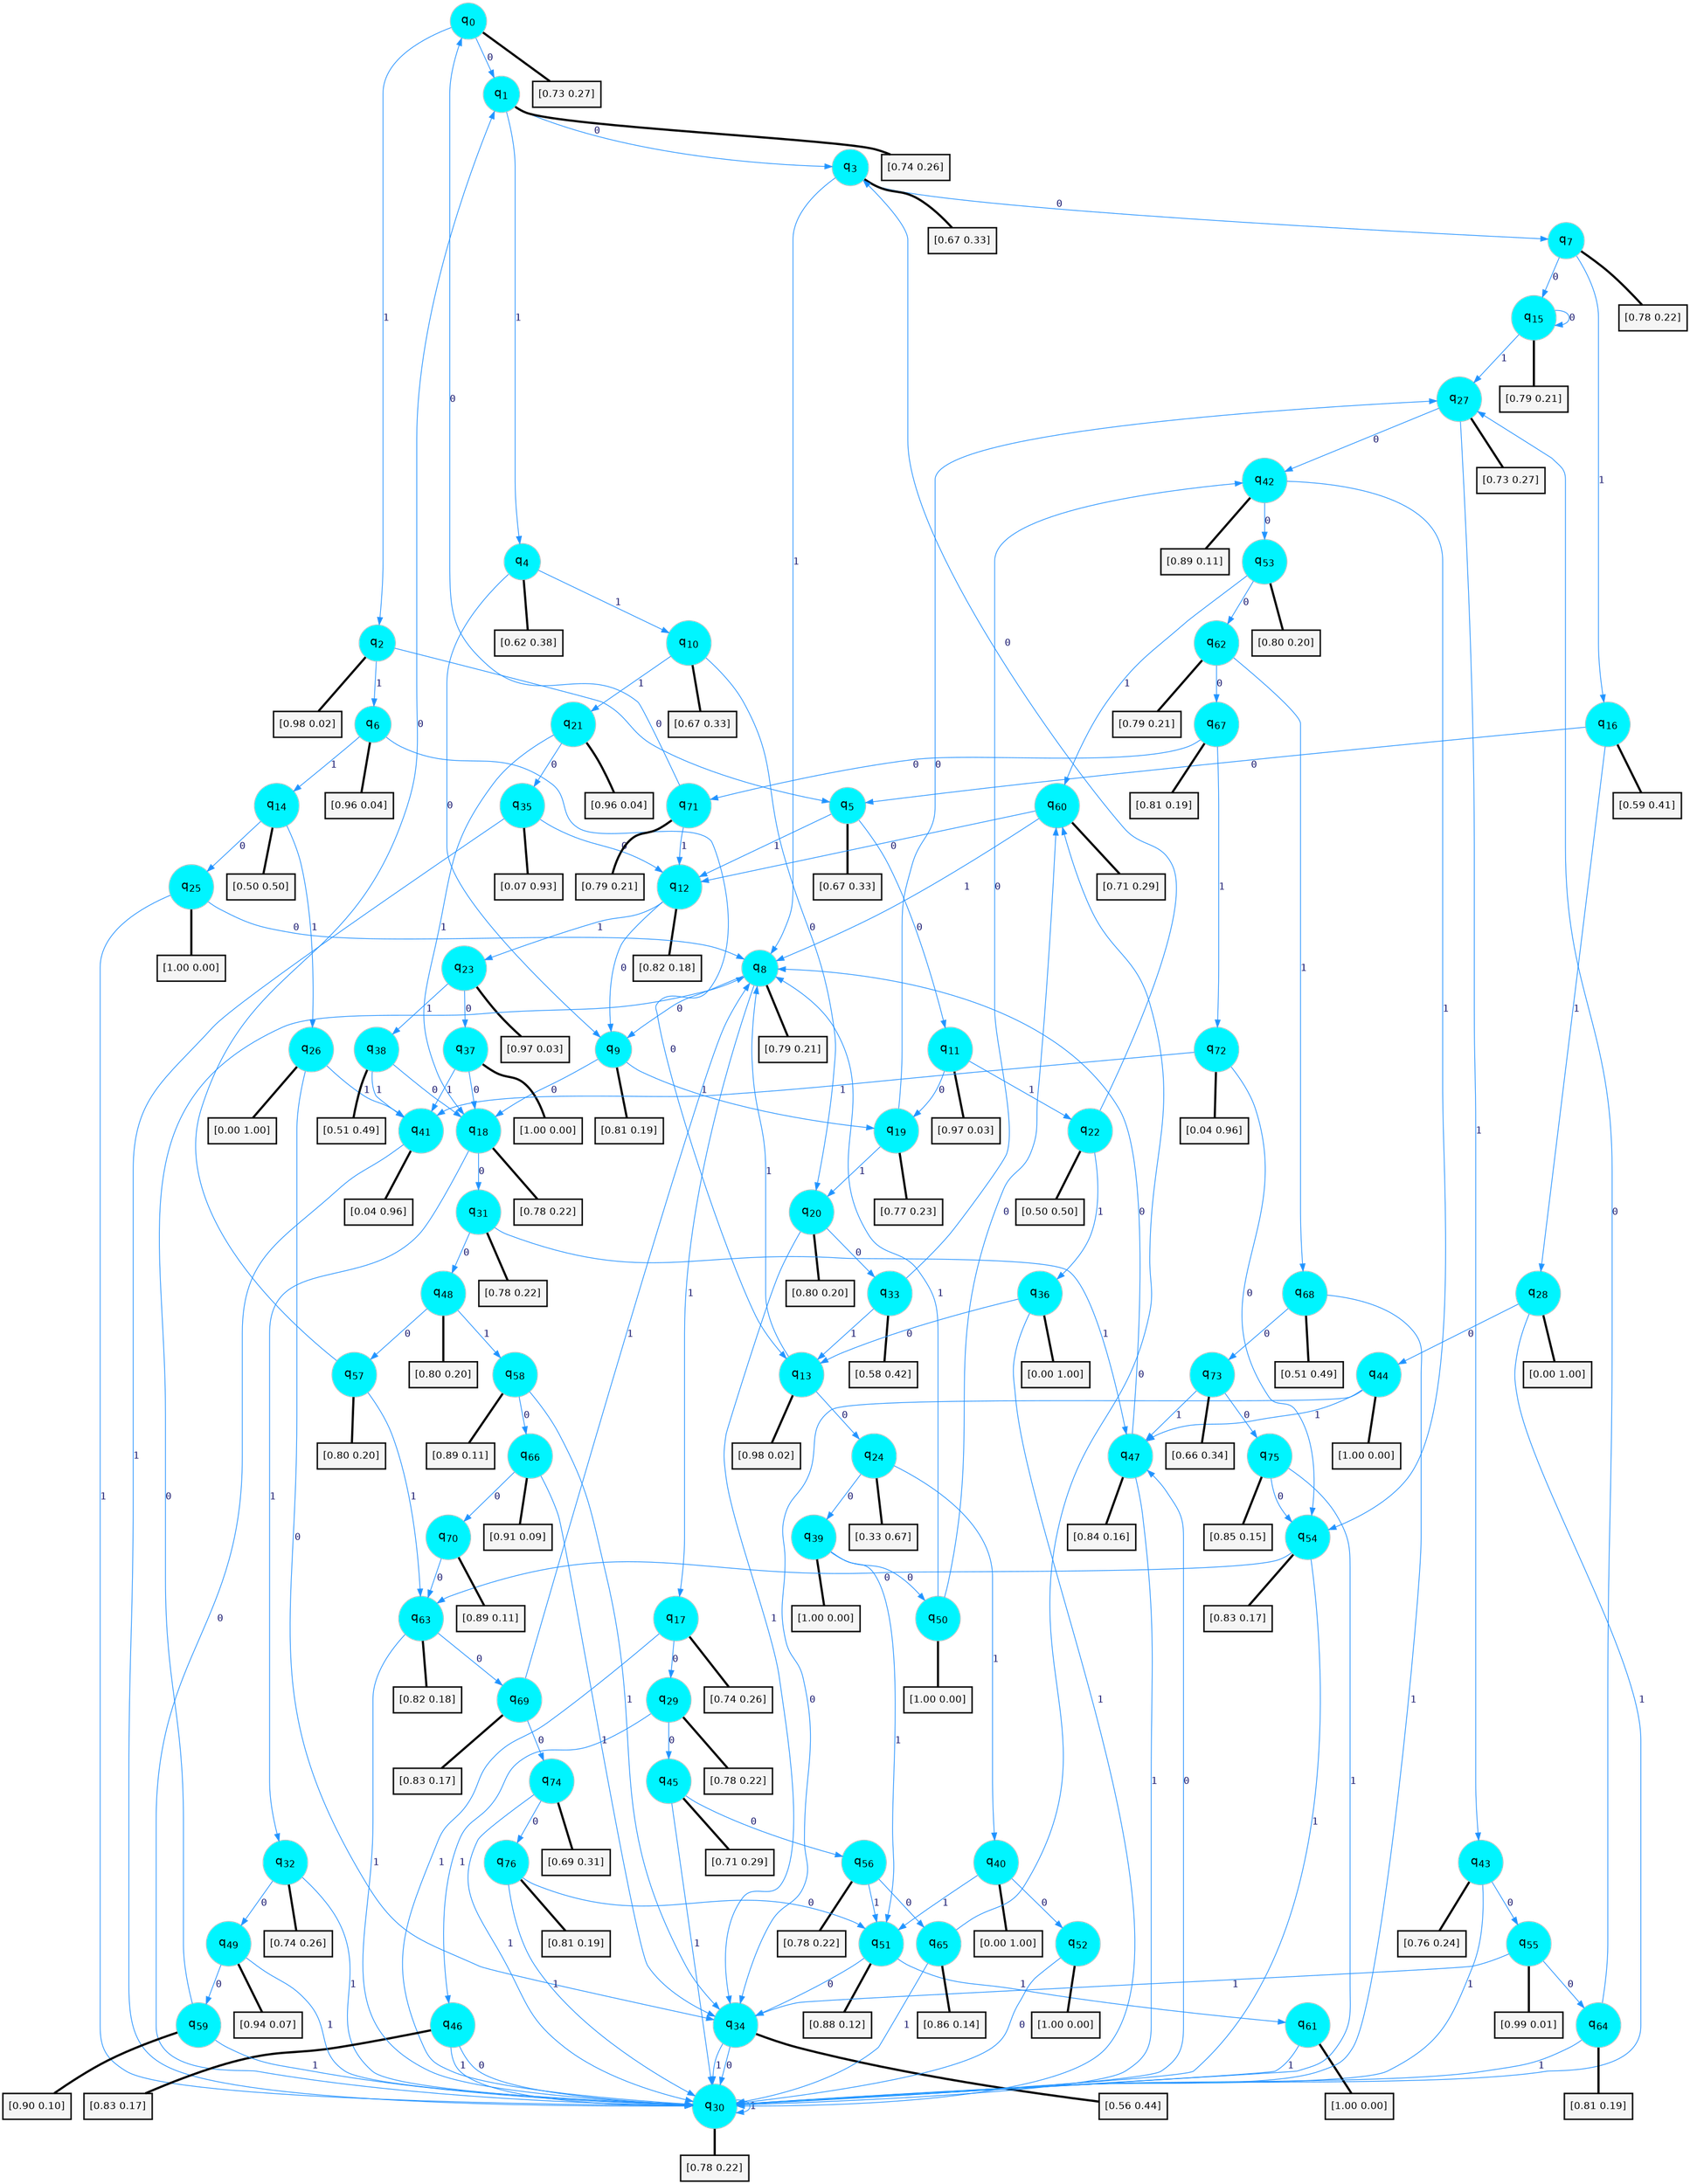 digraph G {
graph [
bgcolor=transparent, dpi=300, rankdir=TD, size="40,25"];
node [
color=gray, fillcolor=turquoise1, fontcolor=black, fontname=Helvetica, fontsize=16, fontweight=bold, shape=circle, style=filled];
edge [
arrowsize=1, color=dodgerblue1, fontcolor=midnightblue, fontname=courier, fontweight=bold, penwidth=1, style=solid, weight=20];
0[label=<q<SUB>0</SUB>>];
1[label=<q<SUB>1</SUB>>];
2[label=<q<SUB>2</SUB>>];
3[label=<q<SUB>3</SUB>>];
4[label=<q<SUB>4</SUB>>];
5[label=<q<SUB>5</SUB>>];
6[label=<q<SUB>6</SUB>>];
7[label=<q<SUB>7</SUB>>];
8[label=<q<SUB>8</SUB>>];
9[label=<q<SUB>9</SUB>>];
10[label=<q<SUB>10</SUB>>];
11[label=<q<SUB>11</SUB>>];
12[label=<q<SUB>12</SUB>>];
13[label=<q<SUB>13</SUB>>];
14[label=<q<SUB>14</SUB>>];
15[label=<q<SUB>15</SUB>>];
16[label=<q<SUB>16</SUB>>];
17[label=<q<SUB>17</SUB>>];
18[label=<q<SUB>18</SUB>>];
19[label=<q<SUB>19</SUB>>];
20[label=<q<SUB>20</SUB>>];
21[label=<q<SUB>21</SUB>>];
22[label=<q<SUB>22</SUB>>];
23[label=<q<SUB>23</SUB>>];
24[label=<q<SUB>24</SUB>>];
25[label=<q<SUB>25</SUB>>];
26[label=<q<SUB>26</SUB>>];
27[label=<q<SUB>27</SUB>>];
28[label=<q<SUB>28</SUB>>];
29[label=<q<SUB>29</SUB>>];
30[label=<q<SUB>30</SUB>>];
31[label=<q<SUB>31</SUB>>];
32[label=<q<SUB>32</SUB>>];
33[label=<q<SUB>33</SUB>>];
34[label=<q<SUB>34</SUB>>];
35[label=<q<SUB>35</SUB>>];
36[label=<q<SUB>36</SUB>>];
37[label=<q<SUB>37</SUB>>];
38[label=<q<SUB>38</SUB>>];
39[label=<q<SUB>39</SUB>>];
40[label=<q<SUB>40</SUB>>];
41[label=<q<SUB>41</SUB>>];
42[label=<q<SUB>42</SUB>>];
43[label=<q<SUB>43</SUB>>];
44[label=<q<SUB>44</SUB>>];
45[label=<q<SUB>45</SUB>>];
46[label=<q<SUB>46</SUB>>];
47[label=<q<SUB>47</SUB>>];
48[label=<q<SUB>48</SUB>>];
49[label=<q<SUB>49</SUB>>];
50[label=<q<SUB>50</SUB>>];
51[label=<q<SUB>51</SUB>>];
52[label=<q<SUB>52</SUB>>];
53[label=<q<SUB>53</SUB>>];
54[label=<q<SUB>54</SUB>>];
55[label=<q<SUB>55</SUB>>];
56[label=<q<SUB>56</SUB>>];
57[label=<q<SUB>57</SUB>>];
58[label=<q<SUB>58</SUB>>];
59[label=<q<SUB>59</SUB>>];
60[label=<q<SUB>60</SUB>>];
61[label=<q<SUB>61</SUB>>];
62[label=<q<SUB>62</SUB>>];
63[label=<q<SUB>63</SUB>>];
64[label=<q<SUB>64</SUB>>];
65[label=<q<SUB>65</SUB>>];
66[label=<q<SUB>66</SUB>>];
67[label=<q<SUB>67</SUB>>];
68[label=<q<SUB>68</SUB>>];
69[label=<q<SUB>69</SUB>>];
70[label=<q<SUB>70</SUB>>];
71[label=<q<SUB>71</SUB>>];
72[label=<q<SUB>72</SUB>>];
73[label=<q<SUB>73</SUB>>];
74[label=<q<SUB>74</SUB>>];
75[label=<q<SUB>75</SUB>>];
76[label=<q<SUB>76</SUB>>];
77[label="[0.73 0.27]", shape=box,fontcolor=black, fontname=Helvetica, fontsize=14, penwidth=2, fillcolor=whitesmoke,color=black];
78[label="[0.74 0.26]", shape=box,fontcolor=black, fontname=Helvetica, fontsize=14, penwidth=2, fillcolor=whitesmoke,color=black];
79[label="[0.98 0.02]", shape=box,fontcolor=black, fontname=Helvetica, fontsize=14, penwidth=2, fillcolor=whitesmoke,color=black];
80[label="[0.67 0.33]", shape=box,fontcolor=black, fontname=Helvetica, fontsize=14, penwidth=2, fillcolor=whitesmoke,color=black];
81[label="[0.62 0.38]", shape=box,fontcolor=black, fontname=Helvetica, fontsize=14, penwidth=2, fillcolor=whitesmoke,color=black];
82[label="[0.67 0.33]", shape=box,fontcolor=black, fontname=Helvetica, fontsize=14, penwidth=2, fillcolor=whitesmoke,color=black];
83[label="[0.96 0.04]", shape=box,fontcolor=black, fontname=Helvetica, fontsize=14, penwidth=2, fillcolor=whitesmoke,color=black];
84[label="[0.78 0.22]", shape=box,fontcolor=black, fontname=Helvetica, fontsize=14, penwidth=2, fillcolor=whitesmoke,color=black];
85[label="[0.79 0.21]", shape=box,fontcolor=black, fontname=Helvetica, fontsize=14, penwidth=2, fillcolor=whitesmoke,color=black];
86[label="[0.81 0.19]", shape=box,fontcolor=black, fontname=Helvetica, fontsize=14, penwidth=2, fillcolor=whitesmoke,color=black];
87[label="[0.67 0.33]", shape=box,fontcolor=black, fontname=Helvetica, fontsize=14, penwidth=2, fillcolor=whitesmoke,color=black];
88[label="[0.97 0.03]", shape=box,fontcolor=black, fontname=Helvetica, fontsize=14, penwidth=2, fillcolor=whitesmoke,color=black];
89[label="[0.82 0.18]", shape=box,fontcolor=black, fontname=Helvetica, fontsize=14, penwidth=2, fillcolor=whitesmoke,color=black];
90[label="[0.98 0.02]", shape=box,fontcolor=black, fontname=Helvetica, fontsize=14, penwidth=2, fillcolor=whitesmoke,color=black];
91[label="[0.50 0.50]", shape=box,fontcolor=black, fontname=Helvetica, fontsize=14, penwidth=2, fillcolor=whitesmoke,color=black];
92[label="[0.79 0.21]", shape=box,fontcolor=black, fontname=Helvetica, fontsize=14, penwidth=2, fillcolor=whitesmoke,color=black];
93[label="[0.59 0.41]", shape=box,fontcolor=black, fontname=Helvetica, fontsize=14, penwidth=2, fillcolor=whitesmoke,color=black];
94[label="[0.74 0.26]", shape=box,fontcolor=black, fontname=Helvetica, fontsize=14, penwidth=2, fillcolor=whitesmoke,color=black];
95[label="[0.78 0.22]", shape=box,fontcolor=black, fontname=Helvetica, fontsize=14, penwidth=2, fillcolor=whitesmoke,color=black];
96[label="[0.77 0.23]", shape=box,fontcolor=black, fontname=Helvetica, fontsize=14, penwidth=2, fillcolor=whitesmoke,color=black];
97[label="[0.80 0.20]", shape=box,fontcolor=black, fontname=Helvetica, fontsize=14, penwidth=2, fillcolor=whitesmoke,color=black];
98[label="[0.96 0.04]", shape=box,fontcolor=black, fontname=Helvetica, fontsize=14, penwidth=2, fillcolor=whitesmoke,color=black];
99[label="[0.50 0.50]", shape=box,fontcolor=black, fontname=Helvetica, fontsize=14, penwidth=2, fillcolor=whitesmoke,color=black];
100[label="[0.97 0.03]", shape=box,fontcolor=black, fontname=Helvetica, fontsize=14, penwidth=2, fillcolor=whitesmoke,color=black];
101[label="[0.33 0.67]", shape=box,fontcolor=black, fontname=Helvetica, fontsize=14, penwidth=2, fillcolor=whitesmoke,color=black];
102[label="[1.00 0.00]", shape=box,fontcolor=black, fontname=Helvetica, fontsize=14, penwidth=2, fillcolor=whitesmoke,color=black];
103[label="[0.00 1.00]", shape=box,fontcolor=black, fontname=Helvetica, fontsize=14, penwidth=2, fillcolor=whitesmoke,color=black];
104[label="[0.73 0.27]", shape=box,fontcolor=black, fontname=Helvetica, fontsize=14, penwidth=2, fillcolor=whitesmoke,color=black];
105[label="[0.00 1.00]", shape=box,fontcolor=black, fontname=Helvetica, fontsize=14, penwidth=2, fillcolor=whitesmoke,color=black];
106[label="[0.78 0.22]", shape=box,fontcolor=black, fontname=Helvetica, fontsize=14, penwidth=2, fillcolor=whitesmoke,color=black];
107[label="[0.78 0.22]", shape=box,fontcolor=black, fontname=Helvetica, fontsize=14, penwidth=2, fillcolor=whitesmoke,color=black];
108[label="[0.78 0.22]", shape=box,fontcolor=black, fontname=Helvetica, fontsize=14, penwidth=2, fillcolor=whitesmoke,color=black];
109[label="[0.74 0.26]", shape=box,fontcolor=black, fontname=Helvetica, fontsize=14, penwidth=2, fillcolor=whitesmoke,color=black];
110[label="[0.58 0.42]", shape=box,fontcolor=black, fontname=Helvetica, fontsize=14, penwidth=2, fillcolor=whitesmoke,color=black];
111[label="[0.56 0.44]", shape=box,fontcolor=black, fontname=Helvetica, fontsize=14, penwidth=2, fillcolor=whitesmoke,color=black];
112[label="[0.07 0.93]", shape=box,fontcolor=black, fontname=Helvetica, fontsize=14, penwidth=2, fillcolor=whitesmoke,color=black];
113[label="[0.00 1.00]", shape=box,fontcolor=black, fontname=Helvetica, fontsize=14, penwidth=2, fillcolor=whitesmoke,color=black];
114[label="[1.00 0.00]", shape=box,fontcolor=black, fontname=Helvetica, fontsize=14, penwidth=2, fillcolor=whitesmoke,color=black];
115[label="[0.51 0.49]", shape=box,fontcolor=black, fontname=Helvetica, fontsize=14, penwidth=2, fillcolor=whitesmoke,color=black];
116[label="[1.00 0.00]", shape=box,fontcolor=black, fontname=Helvetica, fontsize=14, penwidth=2, fillcolor=whitesmoke,color=black];
117[label="[0.00 1.00]", shape=box,fontcolor=black, fontname=Helvetica, fontsize=14, penwidth=2, fillcolor=whitesmoke,color=black];
118[label="[0.04 0.96]", shape=box,fontcolor=black, fontname=Helvetica, fontsize=14, penwidth=2, fillcolor=whitesmoke,color=black];
119[label="[0.89 0.11]", shape=box,fontcolor=black, fontname=Helvetica, fontsize=14, penwidth=2, fillcolor=whitesmoke,color=black];
120[label="[0.76 0.24]", shape=box,fontcolor=black, fontname=Helvetica, fontsize=14, penwidth=2, fillcolor=whitesmoke,color=black];
121[label="[1.00 0.00]", shape=box,fontcolor=black, fontname=Helvetica, fontsize=14, penwidth=2, fillcolor=whitesmoke,color=black];
122[label="[0.71 0.29]", shape=box,fontcolor=black, fontname=Helvetica, fontsize=14, penwidth=2, fillcolor=whitesmoke,color=black];
123[label="[0.83 0.17]", shape=box,fontcolor=black, fontname=Helvetica, fontsize=14, penwidth=2, fillcolor=whitesmoke,color=black];
124[label="[0.84 0.16]", shape=box,fontcolor=black, fontname=Helvetica, fontsize=14, penwidth=2, fillcolor=whitesmoke,color=black];
125[label="[0.80 0.20]", shape=box,fontcolor=black, fontname=Helvetica, fontsize=14, penwidth=2, fillcolor=whitesmoke,color=black];
126[label="[0.94 0.07]", shape=box,fontcolor=black, fontname=Helvetica, fontsize=14, penwidth=2, fillcolor=whitesmoke,color=black];
127[label="[1.00 0.00]", shape=box,fontcolor=black, fontname=Helvetica, fontsize=14, penwidth=2, fillcolor=whitesmoke,color=black];
128[label="[0.88 0.12]", shape=box,fontcolor=black, fontname=Helvetica, fontsize=14, penwidth=2, fillcolor=whitesmoke,color=black];
129[label="[1.00 0.00]", shape=box,fontcolor=black, fontname=Helvetica, fontsize=14, penwidth=2, fillcolor=whitesmoke,color=black];
130[label="[0.80 0.20]", shape=box,fontcolor=black, fontname=Helvetica, fontsize=14, penwidth=2, fillcolor=whitesmoke,color=black];
131[label="[0.83 0.17]", shape=box,fontcolor=black, fontname=Helvetica, fontsize=14, penwidth=2, fillcolor=whitesmoke,color=black];
132[label="[0.99 0.01]", shape=box,fontcolor=black, fontname=Helvetica, fontsize=14, penwidth=2, fillcolor=whitesmoke,color=black];
133[label="[0.78 0.22]", shape=box,fontcolor=black, fontname=Helvetica, fontsize=14, penwidth=2, fillcolor=whitesmoke,color=black];
134[label="[0.80 0.20]", shape=box,fontcolor=black, fontname=Helvetica, fontsize=14, penwidth=2, fillcolor=whitesmoke,color=black];
135[label="[0.89 0.11]", shape=box,fontcolor=black, fontname=Helvetica, fontsize=14, penwidth=2, fillcolor=whitesmoke,color=black];
136[label="[0.90 0.10]", shape=box,fontcolor=black, fontname=Helvetica, fontsize=14, penwidth=2, fillcolor=whitesmoke,color=black];
137[label="[0.71 0.29]", shape=box,fontcolor=black, fontname=Helvetica, fontsize=14, penwidth=2, fillcolor=whitesmoke,color=black];
138[label="[1.00 0.00]", shape=box,fontcolor=black, fontname=Helvetica, fontsize=14, penwidth=2, fillcolor=whitesmoke,color=black];
139[label="[0.79 0.21]", shape=box,fontcolor=black, fontname=Helvetica, fontsize=14, penwidth=2, fillcolor=whitesmoke,color=black];
140[label="[0.82 0.18]", shape=box,fontcolor=black, fontname=Helvetica, fontsize=14, penwidth=2, fillcolor=whitesmoke,color=black];
141[label="[0.81 0.19]", shape=box,fontcolor=black, fontname=Helvetica, fontsize=14, penwidth=2, fillcolor=whitesmoke,color=black];
142[label="[0.86 0.14]", shape=box,fontcolor=black, fontname=Helvetica, fontsize=14, penwidth=2, fillcolor=whitesmoke,color=black];
143[label="[0.91 0.09]", shape=box,fontcolor=black, fontname=Helvetica, fontsize=14, penwidth=2, fillcolor=whitesmoke,color=black];
144[label="[0.81 0.19]", shape=box,fontcolor=black, fontname=Helvetica, fontsize=14, penwidth=2, fillcolor=whitesmoke,color=black];
145[label="[0.51 0.49]", shape=box,fontcolor=black, fontname=Helvetica, fontsize=14, penwidth=2, fillcolor=whitesmoke,color=black];
146[label="[0.83 0.17]", shape=box,fontcolor=black, fontname=Helvetica, fontsize=14, penwidth=2, fillcolor=whitesmoke,color=black];
147[label="[0.89 0.11]", shape=box,fontcolor=black, fontname=Helvetica, fontsize=14, penwidth=2, fillcolor=whitesmoke,color=black];
148[label="[0.79 0.21]", shape=box,fontcolor=black, fontname=Helvetica, fontsize=14, penwidth=2, fillcolor=whitesmoke,color=black];
149[label="[0.04 0.96]", shape=box,fontcolor=black, fontname=Helvetica, fontsize=14, penwidth=2, fillcolor=whitesmoke,color=black];
150[label="[0.66 0.34]", shape=box,fontcolor=black, fontname=Helvetica, fontsize=14, penwidth=2, fillcolor=whitesmoke,color=black];
151[label="[0.69 0.31]", shape=box,fontcolor=black, fontname=Helvetica, fontsize=14, penwidth=2, fillcolor=whitesmoke,color=black];
152[label="[0.85 0.15]", shape=box,fontcolor=black, fontname=Helvetica, fontsize=14, penwidth=2, fillcolor=whitesmoke,color=black];
153[label="[0.81 0.19]", shape=box,fontcolor=black, fontname=Helvetica, fontsize=14, penwidth=2, fillcolor=whitesmoke,color=black];
0->1 [label=0];
0->2 [label=1];
0->77 [arrowhead=none, penwidth=3,color=black];
1->3 [label=0];
1->4 [label=1];
1->78 [arrowhead=none, penwidth=3,color=black];
2->5 [label=0];
2->6 [label=1];
2->79 [arrowhead=none, penwidth=3,color=black];
3->7 [label=0];
3->8 [label=1];
3->80 [arrowhead=none, penwidth=3,color=black];
4->9 [label=0];
4->10 [label=1];
4->81 [arrowhead=none, penwidth=3,color=black];
5->11 [label=0];
5->12 [label=1];
5->82 [arrowhead=none, penwidth=3,color=black];
6->13 [label=0];
6->14 [label=1];
6->83 [arrowhead=none, penwidth=3,color=black];
7->15 [label=0];
7->16 [label=1];
7->84 [arrowhead=none, penwidth=3,color=black];
8->9 [label=0];
8->17 [label=1];
8->85 [arrowhead=none, penwidth=3,color=black];
9->18 [label=0];
9->19 [label=1];
9->86 [arrowhead=none, penwidth=3,color=black];
10->20 [label=0];
10->21 [label=1];
10->87 [arrowhead=none, penwidth=3,color=black];
11->19 [label=0];
11->22 [label=1];
11->88 [arrowhead=none, penwidth=3,color=black];
12->9 [label=0];
12->23 [label=1];
12->89 [arrowhead=none, penwidth=3,color=black];
13->24 [label=0];
13->8 [label=1];
13->90 [arrowhead=none, penwidth=3,color=black];
14->25 [label=0];
14->26 [label=1];
14->91 [arrowhead=none, penwidth=3,color=black];
15->15 [label=0];
15->27 [label=1];
15->92 [arrowhead=none, penwidth=3,color=black];
16->5 [label=0];
16->28 [label=1];
16->93 [arrowhead=none, penwidth=3,color=black];
17->29 [label=0];
17->30 [label=1];
17->94 [arrowhead=none, penwidth=3,color=black];
18->31 [label=0];
18->32 [label=1];
18->95 [arrowhead=none, penwidth=3,color=black];
19->27 [label=0];
19->20 [label=1];
19->96 [arrowhead=none, penwidth=3,color=black];
20->33 [label=0];
20->34 [label=1];
20->97 [arrowhead=none, penwidth=3,color=black];
21->35 [label=0];
21->18 [label=1];
21->98 [arrowhead=none, penwidth=3,color=black];
22->3 [label=0];
22->36 [label=1];
22->99 [arrowhead=none, penwidth=3,color=black];
23->37 [label=0];
23->38 [label=1];
23->100 [arrowhead=none, penwidth=3,color=black];
24->39 [label=0];
24->40 [label=1];
24->101 [arrowhead=none, penwidth=3,color=black];
25->8 [label=0];
25->30 [label=1];
25->102 [arrowhead=none, penwidth=3,color=black];
26->34 [label=0];
26->41 [label=1];
26->103 [arrowhead=none, penwidth=3,color=black];
27->42 [label=0];
27->43 [label=1];
27->104 [arrowhead=none, penwidth=3,color=black];
28->44 [label=0];
28->30 [label=1];
28->105 [arrowhead=none, penwidth=3,color=black];
29->45 [label=0];
29->46 [label=1];
29->106 [arrowhead=none, penwidth=3,color=black];
30->47 [label=0];
30->30 [label=1];
30->107 [arrowhead=none, penwidth=3,color=black];
31->48 [label=0];
31->47 [label=1];
31->108 [arrowhead=none, penwidth=3,color=black];
32->49 [label=0];
32->30 [label=1];
32->109 [arrowhead=none, penwidth=3,color=black];
33->42 [label=0];
33->13 [label=1];
33->110 [arrowhead=none, penwidth=3,color=black];
34->30 [label=0];
34->30 [label=1];
34->111 [arrowhead=none, penwidth=3,color=black];
35->12 [label=0];
35->30 [label=1];
35->112 [arrowhead=none, penwidth=3,color=black];
36->13 [label=0];
36->30 [label=1];
36->113 [arrowhead=none, penwidth=3,color=black];
37->18 [label=0];
37->41 [label=1];
37->114 [arrowhead=none, penwidth=3,color=black];
38->18 [label=0];
38->41 [label=1];
38->115 [arrowhead=none, penwidth=3,color=black];
39->50 [label=0];
39->51 [label=1];
39->116 [arrowhead=none, penwidth=3,color=black];
40->52 [label=0];
40->51 [label=1];
40->117 [arrowhead=none, penwidth=3,color=black];
41->30 [label=0];
41->118 [arrowhead=none, penwidth=3,color=black];
42->53 [label=0];
42->54 [label=1];
42->119 [arrowhead=none, penwidth=3,color=black];
43->55 [label=0];
43->30 [label=1];
43->120 [arrowhead=none, penwidth=3,color=black];
44->34 [label=0];
44->47 [label=1];
44->121 [arrowhead=none, penwidth=3,color=black];
45->56 [label=0];
45->30 [label=1];
45->122 [arrowhead=none, penwidth=3,color=black];
46->30 [label=0];
46->30 [label=1];
46->123 [arrowhead=none, penwidth=3,color=black];
47->8 [label=0];
47->30 [label=1];
47->124 [arrowhead=none, penwidth=3,color=black];
48->57 [label=0];
48->58 [label=1];
48->125 [arrowhead=none, penwidth=3,color=black];
49->59 [label=0];
49->30 [label=1];
49->126 [arrowhead=none, penwidth=3,color=black];
50->60 [label=0];
50->8 [label=1];
50->127 [arrowhead=none, penwidth=3,color=black];
51->34 [label=0];
51->61 [label=1];
51->128 [arrowhead=none, penwidth=3,color=black];
52->30 [label=0];
52->129 [arrowhead=none, penwidth=3,color=black];
53->62 [label=0];
53->60 [label=1];
53->130 [arrowhead=none, penwidth=3,color=black];
54->63 [label=0];
54->30 [label=1];
54->131 [arrowhead=none, penwidth=3,color=black];
55->64 [label=0];
55->34 [label=1];
55->132 [arrowhead=none, penwidth=3,color=black];
56->65 [label=0];
56->51 [label=1];
56->133 [arrowhead=none, penwidth=3,color=black];
57->1 [label=0];
57->63 [label=1];
57->134 [arrowhead=none, penwidth=3,color=black];
58->66 [label=0];
58->34 [label=1];
58->135 [arrowhead=none, penwidth=3,color=black];
59->8 [label=0];
59->30 [label=1];
59->136 [arrowhead=none, penwidth=3,color=black];
60->12 [label=0];
60->8 [label=1];
60->137 [arrowhead=none, penwidth=3,color=black];
61->30 [label=1];
61->138 [arrowhead=none, penwidth=3,color=black];
62->67 [label=0];
62->68 [label=1];
62->139 [arrowhead=none, penwidth=3,color=black];
63->69 [label=0];
63->30 [label=1];
63->140 [arrowhead=none, penwidth=3,color=black];
64->27 [label=0];
64->30 [label=1];
64->141 [arrowhead=none, penwidth=3,color=black];
65->60 [label=0];
65->30 [label=1];
65->142 [arrowhead=none, penwidth=3,color=black];
66->70 [label=0];
66->34 [label=1];
66->143 [arrowhead=none, penwidth=3,color=black];
67->71 [label=0];
67->72 [label=1];
67->144 [arrowhead=none, penwidth=3,color=black];
68->73 [label=0];
68->30 [label=1];
68->145 [arrowhead=none, penwidth=3,color=black];
69->74 [label=0];
69->8 [label=1];
69->146 [arrowhead=none, penwidth=3,color=black];
70->63 [label=0];
70->147 [arrowhead=none, penwidth=3,color=black];
71->0 [label=0];
71->12 [label=1];
71->148 [arrowhead=none, penwidth=3,color=black];
72->54 [label=0];
72->41 [label=1];
72->149 [arrowhead=none, penwidth=3,color=black];
73->75 [label=0];
73->47 [label=1];
73->150 [arrowhead=none, penwidth=3,color=black];
74->76 [label=0];
74->30 [label=1];
74->151 [arrowhead=none, penwidth=3,color=black];
75->54 [label=0];
75->30 [label=1];
75->152 [arrowhead=none, penwidth=3,color=black];
76->51 [label=0];
76->30 [label=1];
76->153 [arrowhead=none, penwidth=3,color=black];
}
